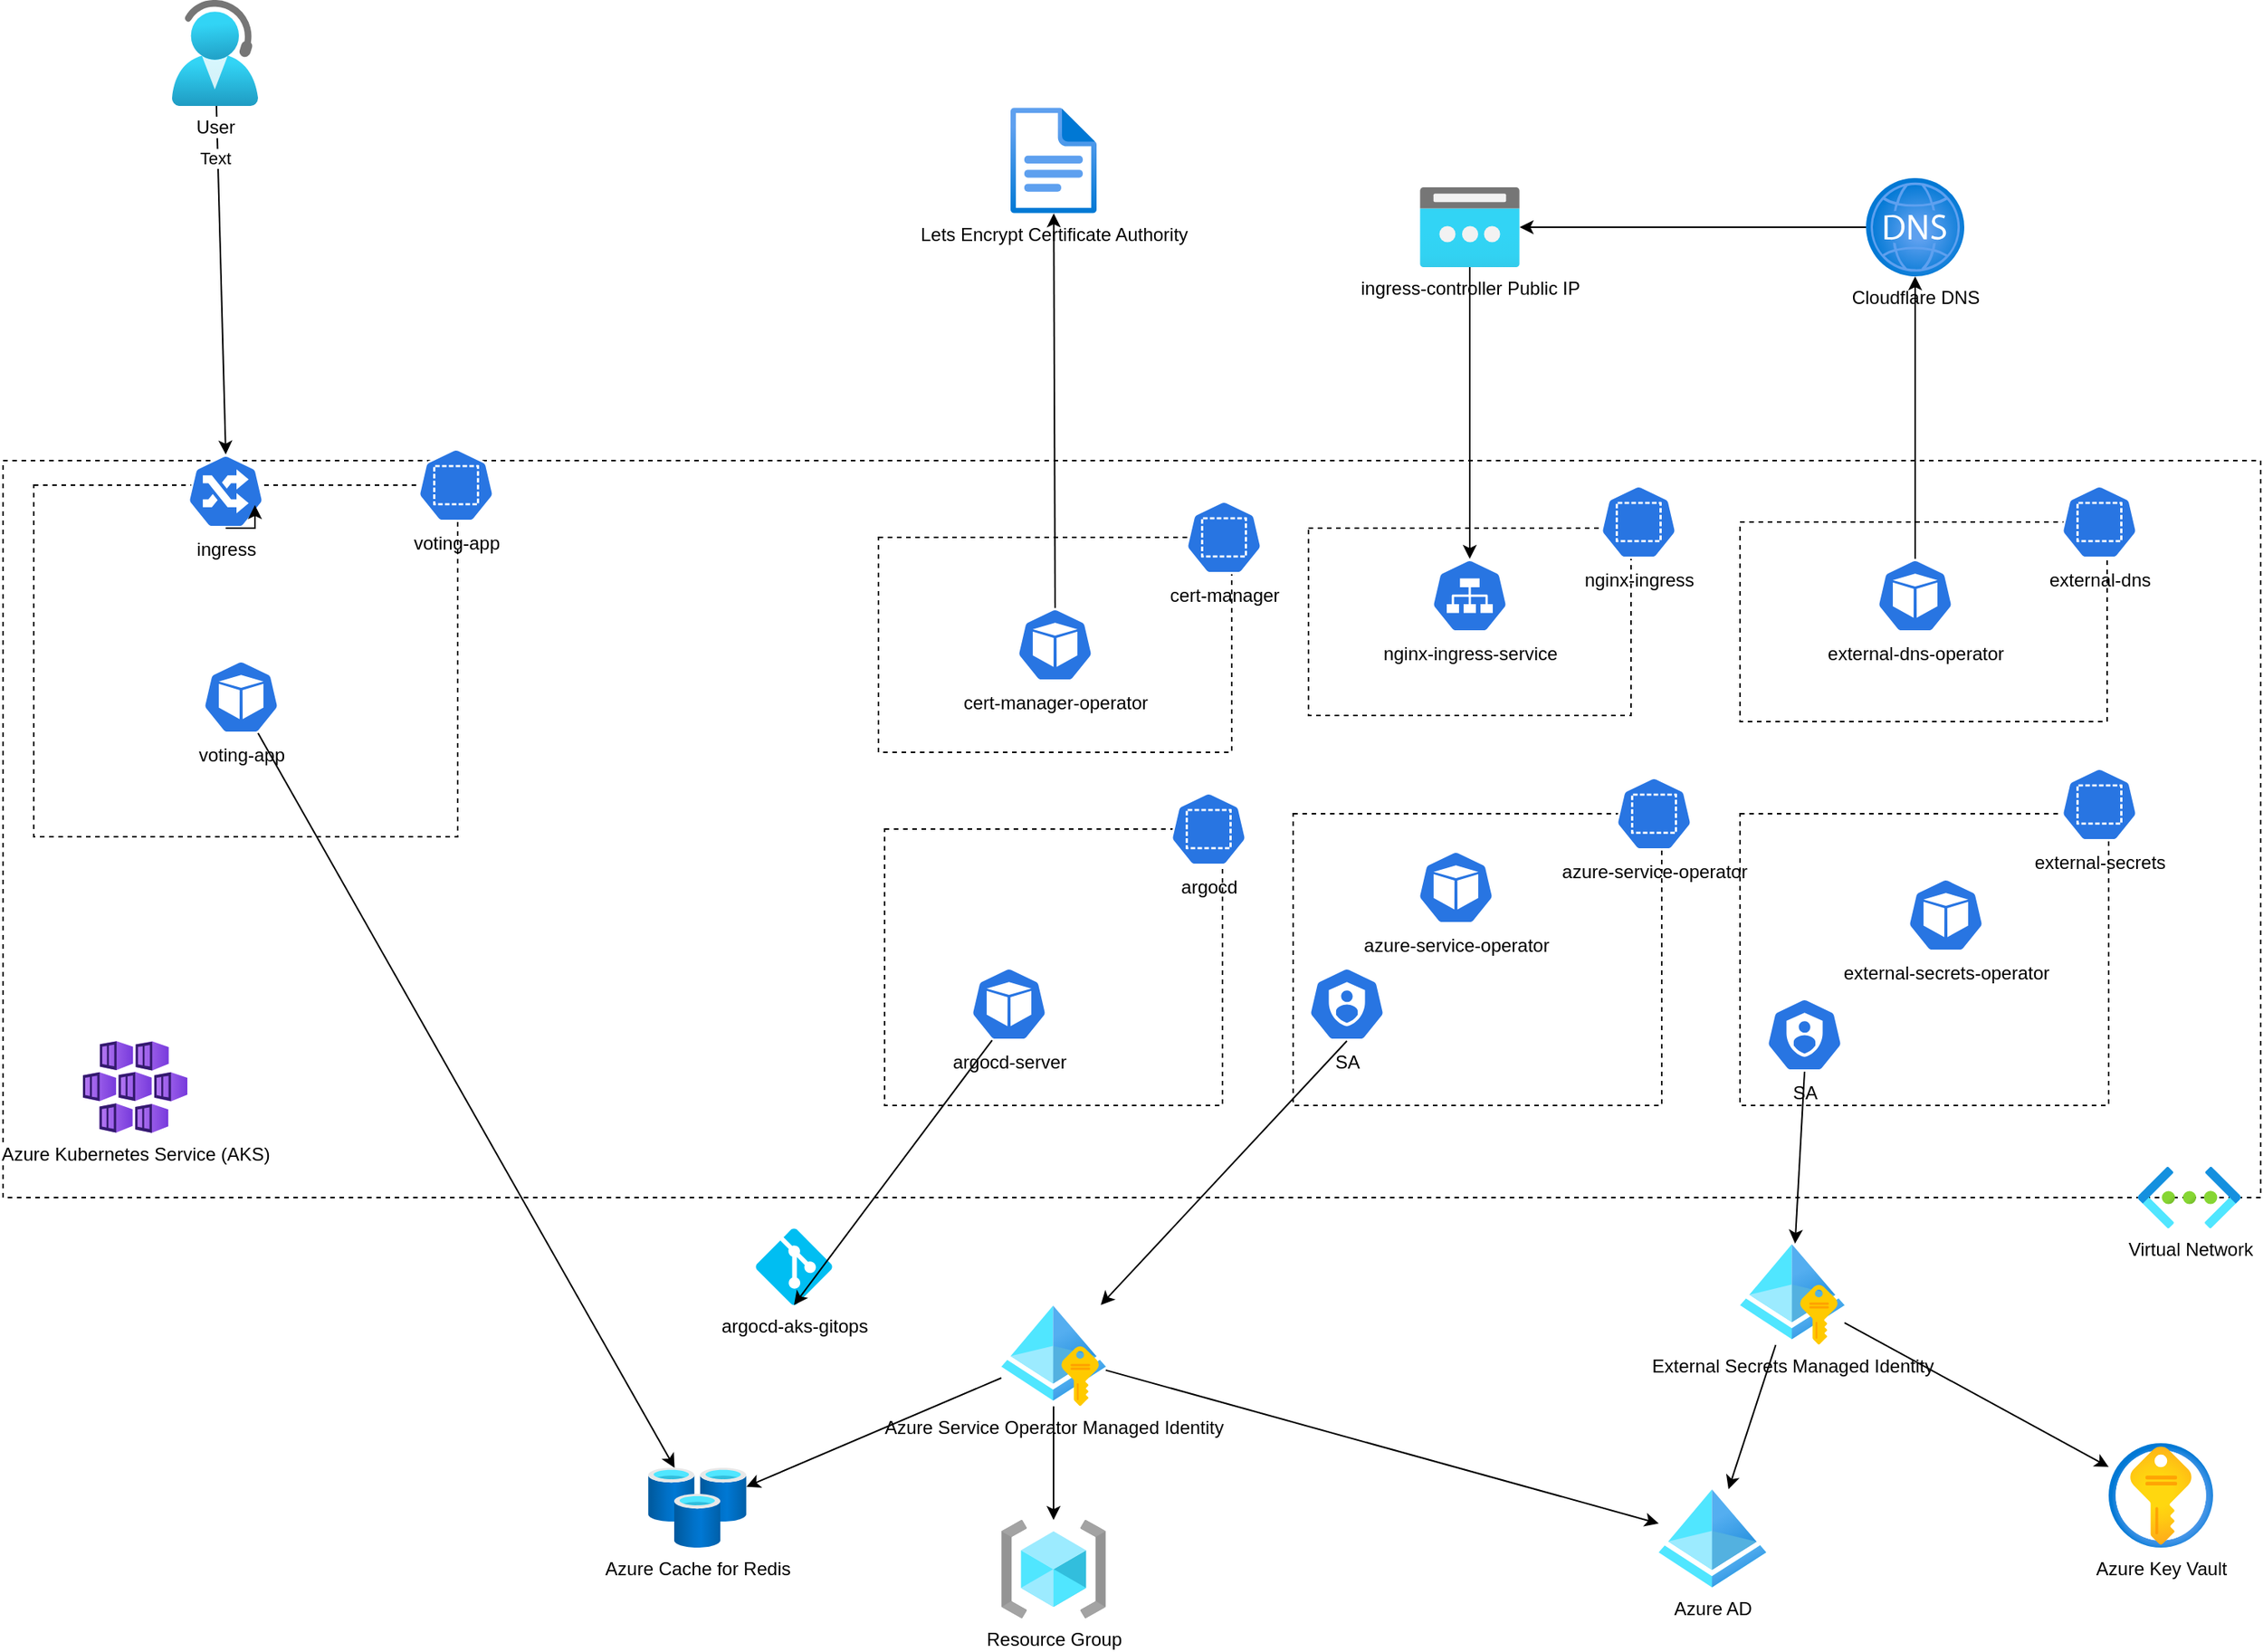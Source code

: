 <mxfile version="20.5.3" type="embed"><diagram id="QvxHgC8nsyZxXBDKmdUi" name="Page-1"><mxGraphModel dx="2494" dy="1791" grid="1" gridSize="10" guides="1" tooltips="1" connect="1" arrows="1" fold="1" page="1" pageScale="1" pageWidth="850" pageHeight="1100" math="0" shadow="0"><root><mxCell id="0"/><mxCell id="1" parent="0"/><mxCell id="20" value="" style="rounded=0;whiteSpace=wrap;html=1;dashed=1;" vertex="1" parent="1"><mxGeometry x="948" y="260" width="302" height="170" as="geometry"/></mxCell><mxCell id="11" value="" style="rounded=0;whiteSpace=wrap;html=1;dashed=1;" vertex="1" parent="1"><mxGeometry x="-130" y="90" width="1470" height="480" as="geometry"/></mxCell><mxCell id="2" value="Azure Kubernetes Service (AKS)" style="aspect=fixed;html=1;points=[];align=center;image;fontSize=12;image=img/lib/azure2/containers/Kubernetes_Services.svg;" vertex="1" parent="1"><mxGeometry x="-78" y="468" width="68" height="60" as="geometry"/></mxCell><mxCell id="3" value="Azure Cache for Redis" style="aspect=fixed;html=1;points=[];align=center;image;fontSize=12;image=img/lib/azure2/databases/Cache_Redis.svg;" vertex="1" parent="1"><mxGeometry x="290" y="746" width="64" height="52" as="geometry"/></mxCell><mxCell id="5" value="Azure AD" style="aspect=fixed;html=1;points=[];align=center;image;fontSize=12;image=img/lib/azure2/identity/Azure_Active_Directory.svg;" vertex="1" parent="1"><mxGeometry x="948" y="760" width="70" height="64" as="geometry"/></mxCell><mxCell id="6" value="Azure Key Vault" style="aspect=fixed;html=1;points=[];align=center;image;fontSize=12;image=img/lib/azure2/security/Key_Vaults.svg;" vertex="1" parent="1"><mxGeometry x="1241" y="730" width="68" height="68" as="geometry"/></mxCell><mxCell id="7" value="Cloudflare DNS" style="aspect=fixed;html=1;points=[];align=center;image;fontSize=12;image=img/lib/azure2/networking/DNS_Zones.svg;" vertex="1" parent="1"><mxGeometry x="1083" y="-94" width="64" height="64" as="geometry"/></mxCell><mxCell id="9" value="Virtual Network" style="aspect=fixed;html=1;points=[];align=center;image;fontSize=12;image=img/lib/azure2/networking/Virtual_Networks.svg;" vertex="1" parent="1"><mxGeometry x="1260" y="550" width="67" height="40" as="geometry"/></mxCell><mxCell id="10" value="ingress-controller Public IP" style="aspect=fixed;html=1;points=[];align=center;image;fontSize=12;image=img/lib/azure2/networking/Public_IP_Addresses.svg;" vertex="1" parent="1"><mxGeometry x="792.5" y="-88" width="65" height="52" as="geometry"/></mxCell><mxCell id="12" value="Azure Service Operator Managed Identity" style="aspect=fixed;html=1;points=[];align=center;image;fontSize=12;image=img/lib/azure2/identity/Managed_Identities.svg;" vertex="1" parent="1"><mxGeometry x="520" y="640" width="68" height="66" as="geometry"/></mxCell><mxCell id="16" value="Resource Group" style="aspect=fixed;html=1;points=[];align=center;image;fontSize=12;image=img/lib/azure2/general/Resource_Groups.svg;dashed=1;" vertex="1" parent="1"><mxGeometry x="520" y="780" width="68" height="64" as="geometry"/></mxCell><mxCell id="21" value="" style="rounded=0;whiteSpace=wrap;html=1;dashed=1;" vertex="1" parent="1"><mxGeometry x="1001" y="320" width="240" height="190" as="geometry"/></mxCell><mxCell id="17" value="external-secrets-operator" style="sketch=0;html=1;dashed=0;whitespace=wrap;fillColor=#2875E2;strokeColor=#ffffff;points=[[0.005,0.63,0],[0.1,0.2,0],[0.9,0.2,0],[0.5,0,0],[0.995,0.63,0],[0.72,0.99,0],[0.5,1,0],[0.28,0.99,0]];verticalLabelPosition=bottom;align=center;verticalAlign=top;shape=mxgraph.kubernetes.icon;prIcon=pod" vertex="1" parent="1"><mxGeometry x="1110" y="362" width="50" height="48" as="geometry"/></mxCell><mxCell id="19" value="external-secrets" style="sketch=0;html=1;dashed=0;whitespace=wrap;fillColor=#2875E2;strokeColor=#ffffff;points=[[0.005,0.63,0],[0.1,0.2,0],[0.9,0.2,0],[0.5,0,0],[0.995,0.63,0],[0.72,0.99,0],[0.5,1,0],[0.28,0.99,0]];verticalLabelPosition=bottom;align=center;verticalAlign=top;shape=mxgraph.kubernetes.icon;prIcon=ns" vertex="1" parent="1"><mxGeometry x="1210" y="290" width="50" height="48" as="geometry"/></mxCell><mxCell id="4" value="External Secrets Managed Identity" style="aspect=fixed;html=1;points=[];align=center;image;fontSize=12;image=img/lib/azure2/identity/Managed_Identities.svg;" vertex="1" parent="1"><mxGeometry x="1001" y="600" width="68" height="66" as="geometry"/></mxCell><mxCell id="22" value="SA" style="sketch=0;html=1;dashed=0;whitespace=wrap;fillColor=#2875E2;strokeColor=#ffffff;points=[[0.005,0.63,0],[0.1,0.2,0],[0.9,0.2,0],[0.5,0,0],[0.995,0.63,0],[0.72,0.99,0],[0.5,1,0],[0.28,0.99,0]];verticalLabelPosition=bottom;align=center;verticalAlign=top;shape=mxgraph.kubernetes.icon;prIcon=sa" vertex="1" parent="1"><mxGeometry x="1018" y="440" width="50" height="48" as="geometry"/></mxCell><mxCell id="23" value="" style="endArrow=classic;html=1;rounded=0;exitX=0.5;exitY=1;exitDx=0;exitDy=0;exitPerimeter=0;" edge="1" parent="1" source="22" target="4"><mxGeometry width="50" height="50" relative="1" as="geometry"><mxPoint x="1160" y="630" as="sourcePoint"/><mxPoint x="1210" y="580" as="targetPoint"/></mxGeometry></mxCell><mxCell id="24" value="" style="endArrow=classic;html=1;rounded=0;" edge="1" parent="1" source="4" target="6"><mxGeometry width="50" height="50" relative="1" as="geometry"><mxPoint x="1210" y="720" as="sourcePoint"/><mxPoint x="1260" y="670" as="targetPoint"/></mxGeometry></mxCell><mxCell id="25" value="" style="endArrow=classic;html=1;rounded=0;" edge="1" parent="1" source="4" target="5"><mxGeometry width="50" height="50" relative="1" as="geometry"><mxPoint x="1050" y="790" as="sourcePoint"/><mxPoint x="1100" y="740" as="targetPoint"/></mxGeometry></mxCell><mxCell id="26" value="" style="rounded=0;whiteSpace=wrap;html=1;dashed=1;" vertex="1" parent="1"><mxGeometry x="1001" y="130" width="239" height="130" as="geometry"/></mxCell><mxCell id="27" value="external-dns" style="sketch=0;html=1;dashed=0;whitespace=wrap;fillColor=#2875E2;strokeColor=#ffffff;points=[[0.005,0.63,0],[0.1,0.2,0],[0.9,0.2,0],[0.5,0,0],[0.995,0.63,0],[0.72,0.99,0],[0.5,1,0],[0.28,0.99,0]];verticalLabelPosition=bottom;align=center;verticalAlign=top;shape=mxgraph.kubernetes.icon;prIcon=ns" vertex="1" parent="1"><mxGeometry x="1210" y="106" width="50" height="48" as="geometry"/></mxCell><mxCell id="28" value="external-dns-operator" style="sketch=0;html=1;dashed=0;whitespace=wrap;fillColor=#2875E2;strokeColor=#ffffff;points=[[0.005,0.63,0],[0.1,0.2,0],[0.9,0.2,0],[0.5,0,0],[0.995,0.63,0],[0.72,0.99,0],[0.5,1,0],[0.28,0.99,0]];verticalLabelPosition=bottom;align=center;verticalAlign=top;shape=mxgraph.kubernetes.icon;prIcon=pod" vertex="1" parent="1"><mxGeometry x="1090" y="154" width="50" height="48" as="geometry"/></mxCell><mxCell id="29" value="" style="endArrow=classic;html=1;rounded=0;exitX=0.5;exitY=0;exitDx=0;exitDy=0;exitPerimeter=0;" edge="1" parent="1" source="28" target="7"><mxGeometry width="50" height="50" relative="1" as="geometry"><mxPoint x="1160" y="70" as="sourcePoint"/><mxPoint x="1210" y="20" as="targetPoint"/></mxGeometry></mxCell><mxCell id="30" value="Lets Encrypt Certificate Authority" style="aspect=fixed;html=1;points=[];align=center;image;fontSize=12;image=img/lib/azure2/general/File.svg;dashed=1;" vertex="1" parent="1"><mxGeometry x="526" y="-140" width="56.0" height="69" as="geometry"/></mxCell><mxCell id="31" value="" style="endArrow=classic;html=1;rounded=0;" edge="1" parent="1" source="7" target="10"><mxGeometry width="50" height="50" relative="1" as="geometry"><mxPoint x="960" y="10" as="sourcePoint"/><mxPoint x="1010" y="-40" as="targetPoint"/></mxGeometry></mxCell><mxCell id="32" value="" style="rounded=0;whiteSpace=wrap;html=1;dashed=1;" vertex="1" parent="1"><mxGeometry x="720" y="134" width="210" height="122" as="geometry"/></mxCell><mxCell id="33" value="nginx-ingress" style="sketch=0;html=1;dashed=0;whitespace=wrap;fillColor=#2875E2;strokeColor=#ffffff;points=[[0.005,0.63,0],[0.1,0.2,0],[0.9,0.2,0],[0.5,0,0],[0.995,0.63,0],[0.72,0.99,0],[0.5,1,0],[0.28,0.99,0]];verticalLabelPosition=bottom;align=center;verticalAlign=top;shape=mxgraph.kubernetes.icon;prIcon=ns" vertex="1" parent="1"><mxGeometry x="910" y="106" width="50" height="48" as="geometry"/></mxCell><mxCell id="34" value="nginx-ingress-service" style="sketch=0;html=1;dashed=0;whitespace=wrap;fillColor=#2875E2;strokeColor=#ffffff;points=[[0.005,0.63,0],[0.1,0.2,0],[0.9,0.2,0],[0.5,0,0],[0.995,0.63,0],[0.72,0.99,0],[0.5,1,0],[0.28,0.99,0]];verticalLabelPosition=bottom;align=center;verticalAlign=top;shape=mxgraph.kubernetes.icon;prIcon=svc" vertex="1" parent="1"><mxGeometry x="800" y="154" width="50" height="48" as="geometry"/></mxCell><mxCell id="42" value="" style="rounded=0;whiteSpace=wrap;html=1;dashed=1;" vertex="1" parent="1"><mxGeometry x="710" y="320" width="240" height="190" as="geometry"/></mxCell><mxCell id="35" value="" style="endArrow=classic;html=1;rounded=0;entryX=0.5;entryY=0;entryDx=0;entryDy=0;entryPerimeter=0;" edge="1" parent="1" source="10" target="34"><mxGeometry width="50" height="50" relative="1" as="geometry"><mxPoint x="450" y="50" as="sourcePoint"/><mxPoint x="500" as="targetPoint"/></mxGeometry></mxCell><mxCell id="38" value="SA" style="sketch=0;html=1;dashed=0;whitespace=wrap;fillColor=#2875E2;strokeColor=#ffffff;points=[[0.005,0.63,0],[0.1,0.2,0],[0.9,0.2,0],[0.5,0,0],[0.995,0.63,0],[0.72,0.99,0],[0.5,1,0],[0.28,0.99,0]];verticalLabelPosition=bottom;align=center;verticalAlign=top;shape=mxgraph.kubernetes.icon;prIcon=sa" vertex="1" parent="1"><mxGeometry x="720" y="420" width="50" height="48" as="geometry"/></mxCell><mxCell id="39" value="azure-service-operator" style="sketch=0;html=1;dashed=0;whitespace=wrap;fillColor=#2875E2;strokeColor=#ffffff;points=[[0.005,0.63,0],[0.1,0.2,0],[0.9,0.2,0],[0.5,0,0],[0.995,0.63,0],[0.72,0.99,0],[0.5,1,0],[0.28,0.99,0]];verticalLabelPosition=bottom;align=center;verticalAlign=top;shape=mxgraph.kubernetes.icon;prIcon=pod" vertex="1" parent="1"><mxGeometry x="791" y="344" width="50" height="48" as="geometry"/></mxCell><mxCell id="43" value="" style="endArrow=classic;html=1;rounded=0;exitX=0.5;exitY=1;exitDx=0;exitDy=0;exitPerimeter=0;" edge="1" parent="1" source="38" target="12"><mxGeometry width="50" height="50" relative="1" as="geometry"><mxPoint x="690" y="640" as="sourcePoint"/><mxPoint x="740" y="590" as="targetPoint"/></mxGeometry></mxCell><mxCell id="44" value="" style="endArrow=classic;html=1;rounded=0;" edge="1" parent="1" source="12" target="5"><mxGeometry width="50" height="50" relative="1" as="geometry"><mxPoint x="710" y="700" as="sourcePoint"/><mxPoint x="760" y="650" as="targetPoint"/></mxGeometry></mxCell><mxCell id="45" value="" style="endArrow=classic;html=1;rounded=0;" edge="1" parent="1" source="12" target="3"><mxGeometry width="50" height="50" relative="1" as="geometry"><mxPoint x="310" y="680" as="sourcePoint"/><mxPoint x="360" y="630" as="targetPoint"/></mxGeometry></mxCell><mxCell id="46" value="" style="endArrow=classic;html=1;rounded=0;" edge="1" parent="1" source="12" target="16"><mxGeometry width="50" height="50" relative="1" as="geometry"><mxPoint x="620" y="870" as="sourcePoint"/><mxPoint x="670" y="820" as="targetPoint"/></mxGeometry></mxCell><mxCell id="47" value="" style="rounded=0;whiteSpace=wrap;html=1;dashed=1;" vertex="1" parent="1"><mxGeometry x="444" y="330" width="220" height="180" as="geometry"/></mxCell><mxCell id="48" value="azure-service-operator" style="sketch=0;html=1;dashed=0;whitespace=wrap;fillColor=#2875E2;strokeColor=#ffffff;points=[[0.005,0.63,0],[0.1,0.2,0],[0.9,0.2,0],[0.5,0,0],[0.995,0.63,0],[0.72,0.99,0],[0.5,1,0],[0.28,0.99,0]];verticalLabelPosition=bottom;align=center;verticalAlign=top;shape=mxgraph.kubernetes.icon;prIcon=ns" vertex="1" parent="1"><mxGeometry x="920" y="296" width="50" height="48" as="geometry"/></mxCell><mxCell id="37" value="argocd" style="sketch=0;html=1;dashed=0;whitespace=wrap;fillColor=#2875E2;strokeColor=#ffffff;points=[[0.005,0.63,0],[0.1,0.2,0],[0.9,0.2,0],[0.5,0,0],[0.995,0.63,0],[0.72,0.99,0],[0.5,1,0],[0.28,0.99,0]];verticalLabelPosition=bottom;align=center;verticalAlign=top;shape=mxgraph.kubernetes.icon;prIcon=ns" vertex="1" parent="1"><mxGeometry x="630" y="306" width="50" height="48" as="geometry"/></mxCell><mxCell id="49" value="argocd-aks-gitops" style="verticalLabelPosition=bottom;html=1;verticalAlign=top;align=center;strokeColor=none;fillColor=#00BEF2;shape=mxgraph.azure.git_repository;dashed=1;" vertex="1" parent="1"><mxGeometry x="360" y="590" width="50" height="50" as="geometry"/></mxCell><mxCell id="50" value="argocd-server" style="sketch=0;html=1;dashed=0;whitespace=wrap;fillColor=#2875E2;strokeColor=#ffffff;points=[[0.005,0.63,0],[0.1,0.2,0],[0.9,0.2,0],[0.5,0,0],[0.995,0.63,0],[0.72,0.99,0],[0.5,1,0],[0.28,0.99,0]];verticalLabelPosition=bottom;align=center;verticalAlign=top;shape=mxgraph.kubernetes.icon;prIcon=pod" vertex="1" parent="1"><mxGeometry x="500" y="420" width="50" height="48" as="geometry"/></mxCell><mxCell id="51" value="" style="endArrow=classic;html=1;rounded=0;entryX=0.5;entryY=1;entryDx=0;entryDy=0;entryPerimeter=0;exitX=0.28;exitY=0.99;exitDx=0;exitDy=0;exitPerimeter=0;" edge="1" parent="1" source="50" target="49"><mxGeometry width="50" height="50" relative="1" as="geometry"><mxPoint x="50" y="440" as="sourcePoint"/><mxPoint x="100" y="390" as="targetPoint"/></mxGeometry></mxCell><mxCell id="52" value="" style="rounded=0;whiteSpace=wrap;html=1;dashed=1;" vertex="1" parent="1"><mxGeometry x="-110" y="106" width="276" height="229" as="geometry"/></mxCell><mxCell id="53" value="voting-app" style="sketch=0;html=1;dashed=0;whitespace=wrap;fillColor=#2875E2;strokeColor=#ffffff;points=[[0.005,0.63,0],[0.1,0.2,0],[0.9,0.2,0],[0.5,0,0],[0.995,0.63,0],[0.72,0.99,0],[0.5,1,0],[0.28,0.99,0]];verticalLabelPosition=bottom;align=center;verticalAlign=top;shape=mxgraph.kubernetes.icon;prIcon=ns" vertex="1" parent="1"><mxGeometry x="140" y="82" width="50" height="48" as="geometry"/></mxCell><mxCell id="54" value="voting-app" style="sketch=0;html=1;dashed=0;whitespace=wrap;fillColor=#2875E2;strokeColor=#ffffff;points=[[0.005,0.63,0],[0.1,0.2,0],[0.9,0.2,0],[0.5,0,0],[0.995,0.63,0],[0.72,0.99,0],[0.5,1,0],[0.28,0.99,0]];verticalLabelPosition=bottom;align=center;verticalAlign=top;shape=mxgraph.kubernetes.icon;prIcon=pod" vertex="1" parent="1"><mxGeometry y="220" width="50" height="48" as="geometry"/></mxCell><mxCell id="55" value="ingress" style="sketch=0;html=1;dashed=0;whitespace=wrap;fillColor=#2875E2;strokeColor=#ffffff;points=[[0.005,0.63,0],[0.1,0.2,0],[0.9,0.2,0],[0.5,0,0],[0.995,0.63,0],[0.72,0.99,0],[0.5,1,0],[0.28,0.99,0]];verticalLabelPosition=bottom;align=center;verticalAlign=top;shape=mxgraph.kubernetes.icon;prIcon=ing" vertex="1" parent="1"><mxGeometry x="-10" y="86" width="50" height="48" as="geometry"/></mxCell><mxCell id="56" value="" style="endArrow=classic;html=1;rounded=0;entryX=0.5;entryY=0;entryDx=0;entryDy=0;entryPerimeter=0;" edge="1" parent="1" source="58" target="55"><mxGeometry width="50" height="50" relative="1" as="geometry"><mxPoint x="580" y="-40" as="sourcePoint"/><mxPoint x="580" y="-10" as="targetPoint"/></mxGeometry></mxCell><mxCell id="59" value="Text" style="edgeLabel;html=1;align=center;verticalAlign=middle;resizable=0;points=[];" vertex="1" connectable="0" parent="56"><mxGeometry x="-0.703" y="-2" relative="1" as="geometry"><mxPoint as="offset"/></mxGeometry></mxCell><mxCell id="58" value="User" style="aspect=fixed;html=1;points=[];align=center;image;fontSize=12;image=img/lib/azure2/general/Help_and_Support.svg;dashed=1;" vertex="1" parent="1"><mxGeometry x="-20" y="-210" width="56" height="69" as="geometry"/></mxCell><mxCell id="60" value="" style="endArrow=classic;html=1;rounded=0;exitX=0.72;exitY=0.99;exitDx=0;exitDy=0;exitPerimeter=0;" edge="1" parent="1" source="54" target="3"><mxGeometry width="50" height="50" relative="1" as="geometry"><mxPoint x="280" y="680" as="sourcePoint"/><mxPoint x="330" y="630" as="targetPoint"/></mxGeometry></mxCell><mxCell id="61" style="edgeStyle=orthogonalEdgeStyle;rounded=0;orthogonalLoop=1;jettySize=auto;html=1;exitX=0.5;exitY=1;exitDx=0;exitDy=0;exitPerimeter=0;entryX=0.88;entryY=0.688;entryDx=0;entryDy=0;entryPerimeter=0;" edge="1" parent="1" source="55" target="55"><mxGeometry relative="1" as="geometry"/></mxCell><mxCell id="62" value="" style="rounded=0;whiteSpace=wrap;html=1;dashed=1;" vertex="1" parent="1"><mxGeometry x="440" y="140" width="230" height="140" as="geometry"/></mxCell><mxCell id="63" value="cert-manager" style="sketch=0;html=1;dashed=0;whitespace=wrap;fillColor=#2875E2;strokeColor=#ffffff;points=[[0.005,0.63,0],[0.1,0.2,0],[0.9,0.2,0],[0.5,0,0],[0.995,0.63,0],[0.72,0.99,0],[0.5,1,0],[0.28,0.99,0]];verticalLabelPosition=bottom;align=center;verticalAlign=top;shape=mxgraph.kubernetes.icon;prIcon=ns" vertex="1" parent="1"><mxGeometry x="640" y="116" width="50" height="48" as="geometry"/></mxCell><mxCell id="64" value="cert-manager-operator" style="sketch=0;html=1;dashed=0;whitespace=wrap;fillColor=#2875E2;strokeColor=#ffffff;points=[[0.005,0.63,0],[0.1,0.2,0],[0.9,0.2,0],[0.5,0,0],[0.995,0.63,0],[0.72,0.99,0],[0.5,1,0],[0.28,0.99,0]];verticalLabelPosition=bottom;align=center;verticalAlign=top;shape=mxgraph.kubernetes.icon;prIcon=pod" vertex="1" parent="1"><mxGeometry x="530" y="186" width="50" height="48" as="geometry"/></mxCell><mxCell id="65" value="" style="endArrow=classic;html=1;rounded=0;exitX=0.5;exitY=0;exitDx=0;exitDy=0;exitPerimeter=0;" edge="1" parent="1" source="64" target="30"><mxGeometry width="50" height="50" relative="1" as="geometry"><mxPoint x="490" y="80" as="sourcePoint"/><mxPoint x="540" y="30" as="targetPoint"/></mxGeometry></mxCell></root></mxGraphModel></diagram></mxfile>